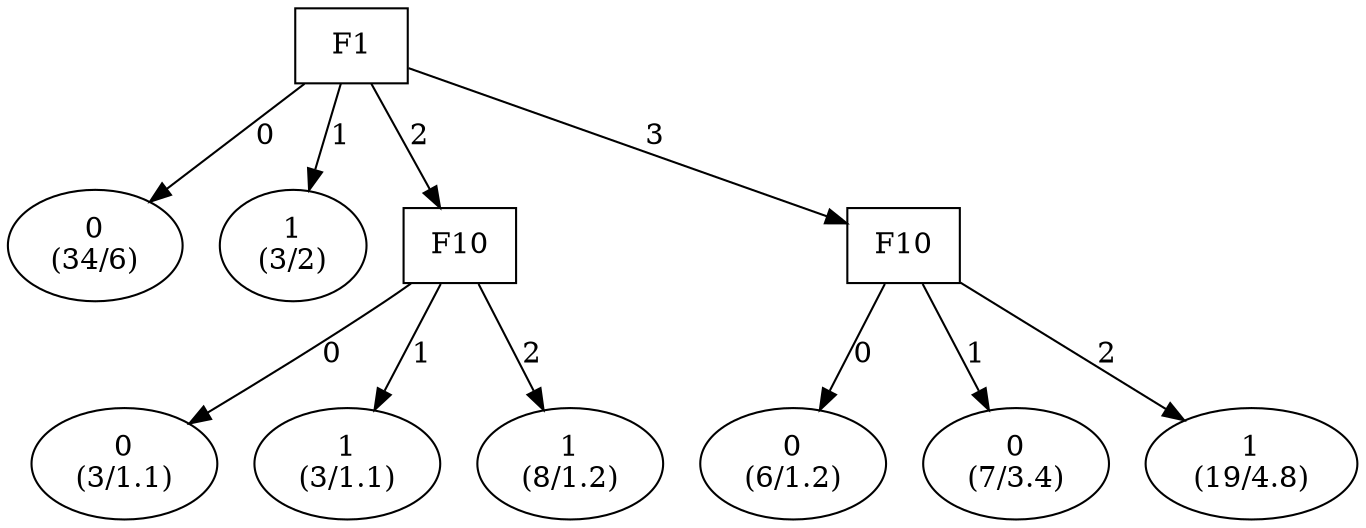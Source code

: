 digraph YaDT {
n0 [ shape=box, label="F1\n"]
n0 -> n1 [label="0"]
n1 [ shape=ellipse, label="0\n(34/6)"]
n0 -> n2 [label="1"]
n2 [ shape=ellipse, label="1\n(3/2)"]
n0 -> n3 [label="2"]
n3 [ shape=box, label="F10\n"]
n3 -> n4 [label="0"]
n4 [ shape=ellipse, label="0\n(3/1.1)"]
n3 -> n5 [label="1"]
n5 [ shape=ellipse, label="1\n(3/1.1)"]
n3 -> n6 [label="2"]
n6 [ shape=ellipse, label="1\n(8/1.2)"]
n0 -> n8 [label="3"]
n8 [ shape=box, label="F10\n"]
n8 -> n9 [label="0"]
n9 [ shape=ellipse, label="0\n(6/1.2)"]
n8 -> n10 [label="1"]
n10 [ shape=ellipse, label="0\n(7/3.4)"]
n8 -> n11 [label="2"]
n11 [ shape=ellipse, label="1\n(19/4.8)"]
}
